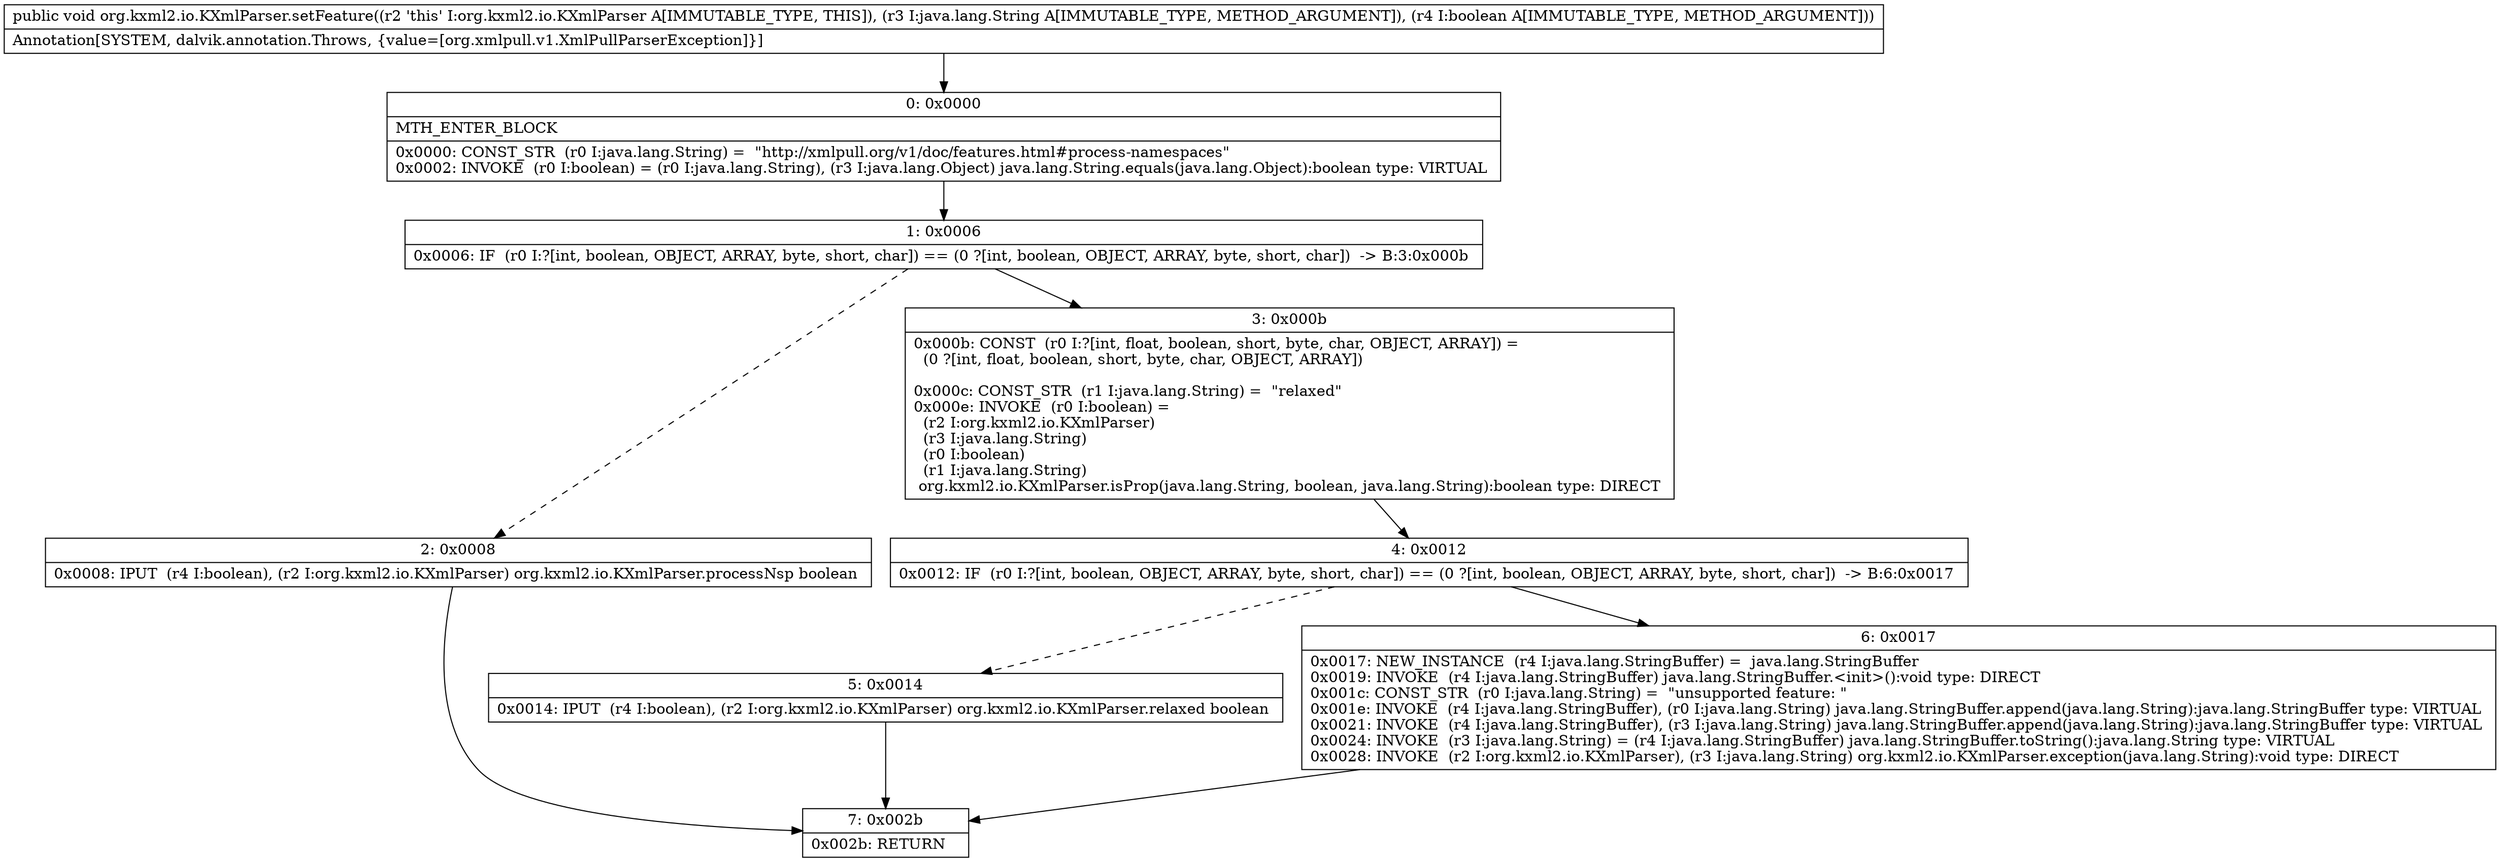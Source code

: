 digraph "CFG fororg.kxml2.io.KXmlParser.setFeature(Ljava\/lang\/String;Z)V" {
Node_0 [shape=record,label="{0\:\ 0x0000|MTH_ENTER_BLOCK\l|0x0000: CONST_STR  (r0 I:java.lang.String) =  \"http:\/\/xmlpull.org\/v1\/doc\/features.html#process\-namespaces\" \l0x0002: INVOKE  (r0 I:boolean) = (r0 I:java.lang.String), (r3 I:java.lang.Object) java.lang.String.equals(java.lang.Object):boolean type: VIRTUAL \l}"];
Node_1 [shape=record,label="{1\:\ 0x0006|0x0006: IF  (r0 I:?[int, boolean, OBJECT, ARRAY, byte, short, char]) == (0 ?[int, boolean, OBJECT, ARRAY, byte, short, char])  \-\> B:3:0x000b \l}"];
Node_2 [shape=record,label="{2\:\ 0x0008|0x0008: IPUT  (r4 I:boolean), (r2 I:org.kxml2.io.KXmlParser) org.kxml2.io.KXmlParser.processNsp boolean \l}"];
Node_3 [shape=record,label="{3\:\ 0x000b|0x000b: CONST  (r0 I:?[int, float, boolean, short, byte, char, OBJECT, ARRAY]) = \l  (0 ?[int, float, boolean, short, byte, char, OBJECT, ARRAY])\l \l0x000c: CONST_STR  (r1 I:java.lang.String) =  \"relaxed\" \l0x000e: INVOKE  (r0 I:boolean) = \l  (r2 I:org.kxml2.io.KXmlParser)\l  (r3 I:java.lang.String)\l  (r0 I:boolean)\l  (r1 I:java.lang.String)\l org.kxml2.io.KXmlParser.isProp(java.lang.String, boolean, java.lang.String):boolean type: DIRECT \l}"];
Node_4 [shape=record,label="{4\:\ 0x0012|0x0012: IF  (r0 I:?[int, boolean, OBJECT, ARRAY, byte, short, char]) == (0 ?[int, boolean, OBJECT, ARRAY, byte, short, char])  \-\> B:6:0x0017 \l}"];
Node_5 [shape=record,label="{5\:\ 0x0014|0x0014: IPUT  (r4 I:boolean), (r2 I:org.kxml2.io.KXmlParser) org.kxml2.io.KXmlParser.relaxed boolean \l}"];
Node_6 [shape=record,label="{6\:\ 0x0017|0x0017: NEW_INSTANCE  (r4 I:java.lang.StringBuffer) =  java.lang.StringBuffer \l0x0019: INVOKE  (r4 I:java.lang.StringBuffer) java.lang.StringBuffer.\<init\>():void type: DIRECT \l0x001c: CONST_STR  (r0 I:java.lang.String) =  \"unsupported feature: \" \l0x001e: INVOKE  (r4 I:java.lang.StringBuffer), (r0 I:java.lang.String) java.lang.StringBuffer.append(java.lang.String):java.lang.StringBuffer type: VIRTUAL \l0x0021: INVOKE  (r4 I:java.lang.StringBuffer), (r3 I:java.lang.String) java.lang.StringBuffer.append(java.lang.String):java.lang.StringBuffer type: VIRTUAL \l0x0024: INVOKE  (r3 I:java.lang.String) = (r4 I:java.lang.StringBuffer) java.lang.StringBuffer.toString():java.lang.String type: VIRTUAL \l0x0028: INVOKE  (r2 I:org.kxml2.io.KXmlParser), (r3 I:java.lang.String) org.kxml2.io.KXmlParser.exception(java.lang.String):void type: DIRECT \l}"];
Node_7 [shape=record,label="{7\:\ 0x002b|0x002b: RETURN   \l}"];
MethodNode[shape=record,label="{public void org.kxml2.io.KXmlParser.setFeature((r2 'this' I:org.kxml2.io.KXmlParser A[IMMUTABLE_TYPE, THIS]), (r3 I:java.lang.String A[IMMUTABLE_TYPE, METHOD_ARGUMENT]), (r4 I:boolean A[IMMUTABLE_TYPE, METHOD_ARGUMENT]))  | Annotation[SYSTEM, dalvik.annotation.Throws, \{value=[org.xmlpull.v1.XmlPullParserException]\}]\l}"];
MethodNode -> Node_0;
Node_0 -> Node_1;
Node_1 -> Node_2[style=dashed];
Node_1 -> Node_3;
Node_2 -> Node_7;
Node_3 -> Node_4;
Node_4 -> Node_5[style=dashed];
Node_4 -> Node_6;
Node_5 -> Node_7;
Node_6 -> Node_7;
}

